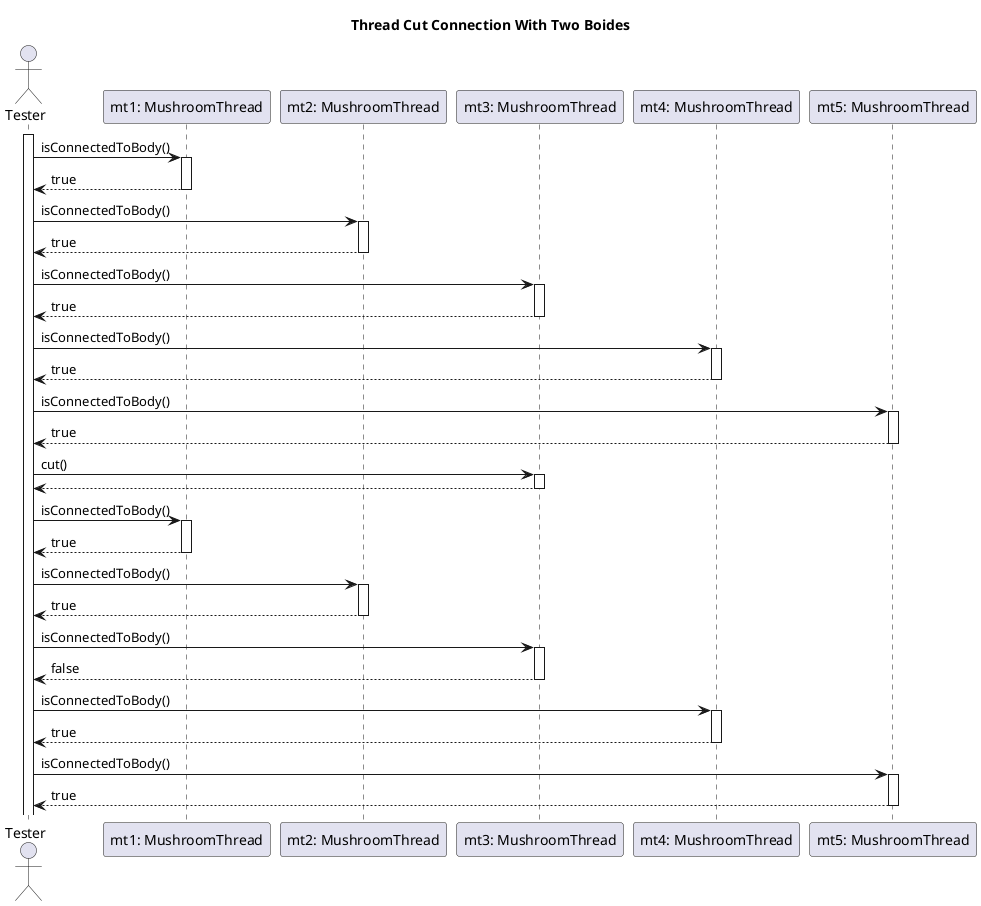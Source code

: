 @startuml  Cut Connection With Two Boides

title Thread Cut Connection With Two Boides

actor "Tester" as tester

participant "mt1: MushroomThread" as mt1
participant "mt2: MushroomThread" as mt2
participant "mt3: MushroomThread" as mt3
participant "mt4: MushroomThread" as mt4
participant "mt5: MushroomThread" as mt5

activate tester

tester -> mt1: isConnectedToBody()
activate mt1
mt1 --> tester: true
deactivate mt1


tester -> mt2: isConnectedToBody()
activate mt2
mt2 --> tester: true
deactivate mt2


tester -> mt3: isConnectedToBody()
activate mt3
mt3 --> tester: true
deactivate mt3


tester -> mt4: isConnectedToBody()
activate mt4
mt4 --> tester: true
deactivate mt4


tester -> mt5: isConnectedToBody()
activate mt5
mt5 --> tester: true
deactivate mt5

tester -> mt3: cut()
activate mt3
mt3 --> tester
deactivate mt3

tester -> mt1: isConnectedToBody()
activate mt1
mt1 --> tester: true
deactivate mt1


tester -> mt2: isConnectedToBody()
activate mt2
mt2 --> tester: true
deactivate mt2


tester -> mt3: isConnectedToBody()
activate mt3
mt3 --> tester: false
deactivate mt3


tester -> mt4: isConnectedToBody()
activate mt4
mt4 --> tester: true
deactivate mt4


tester -> mt5: isConnectedToBody()
activate mt5
mt5 --> tester: true
deactivate mt5

@enduml